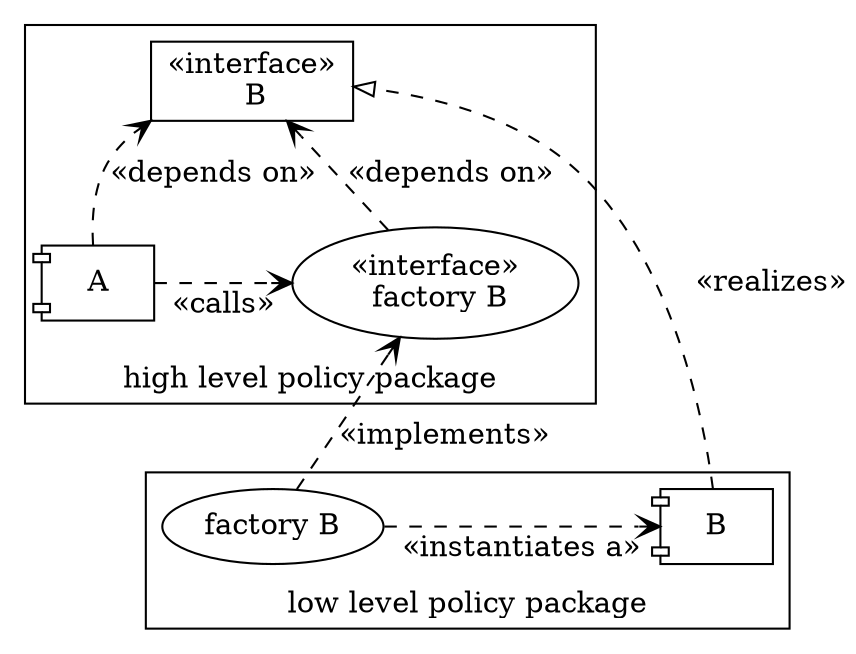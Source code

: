 digraph dependency_injection {
    rankdir="BT"
    edge[style="dashed", arrowhead="vee"]

  subgraph cluster_high {
      label="high level policy package"
      factory_interface [label="«interface»\n factory B"];
      component_a [shape="component", label="A"];
      interface_b [shape="rectangle", label="«interface»\n B"];
  }
  
  subgraph cluster_low {
      label="low level policy package"
      factory_impl [label="factory B"];
      component_b [shape="component", label="B"];
  }

  component_b -> interface_b [arrowhead="onormal", label="«realizes»"]
  factory_impl -> component_b [constraint="false", label="«instantiates a»"]
  component_a -> interface_b [label="«depends on»"]
  component_a -> factory_interface [constraint="false", label="«calls»"]
  factory_interface -> interface_b [constraint="false", label="«depends on»"]
  factory_impl -> factory_interface [label="«implements»"]
}

